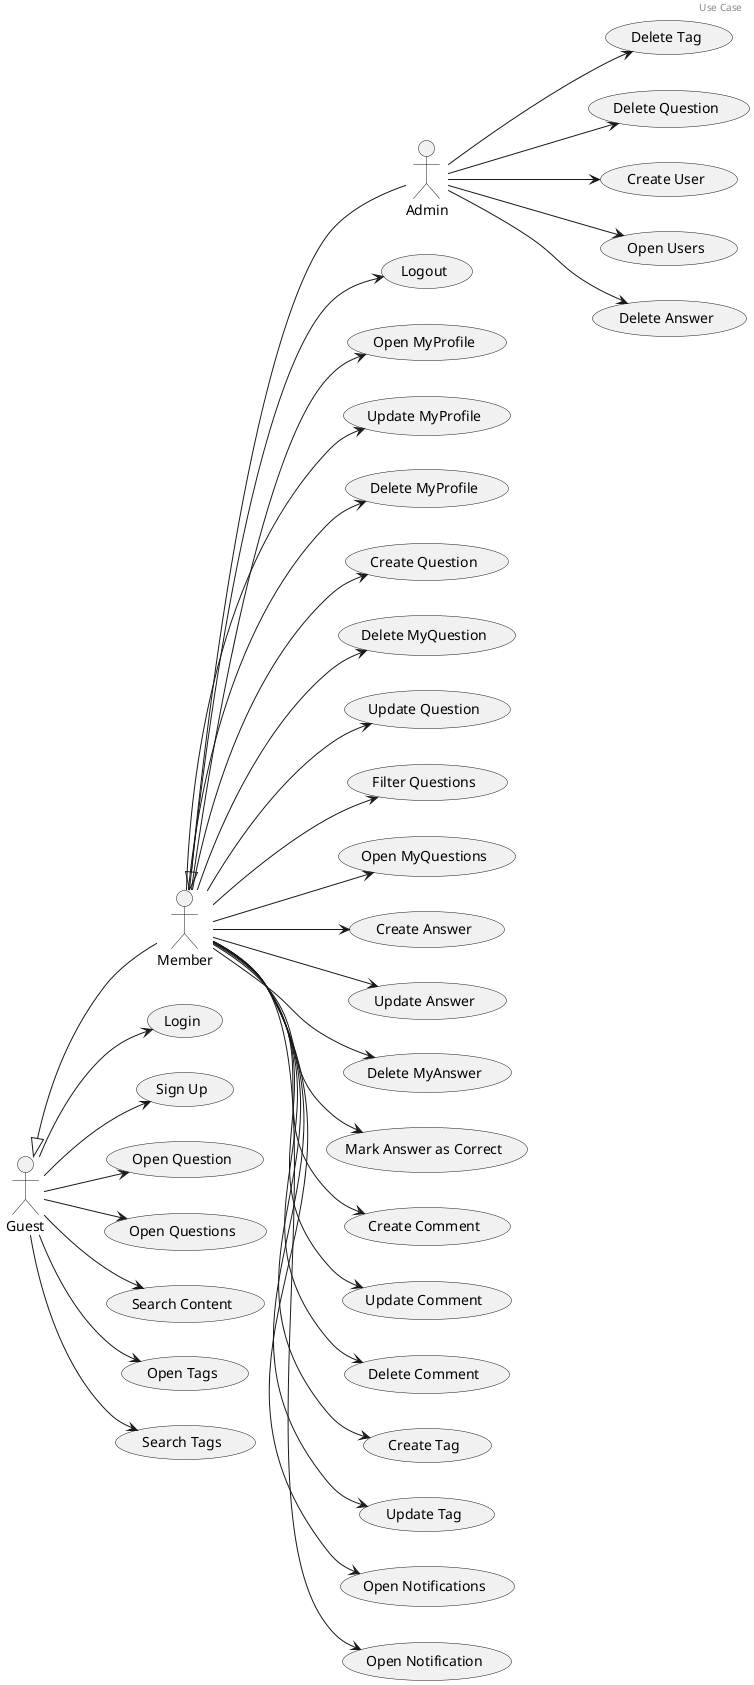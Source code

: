 @startuml

header Use Case

actor Guest
actor Member
actor Admin

Guest <|-down- Member
Member <|-down- Admin

left to right direction
(Login) as UC1
(Logout) as UC2
(Sign Up) as UC3
(Open MyProfile) as UC4
(Update MyProfile) as UC5
(Delete MyProfile) as UC6
(Open Question) as UC7
(Create Question) as UC8
(Delete MyQuestion) as UC9
(Update Question) as UC10
(Open Questions) as UC11
(Filter Questions) as UC12
(Open MyQuestions) as UC13
(Create Answer) as UC14
(Update Answer) as UC15
(Delete MyAnswer) as UC16
(Mark Answer as Correct) as UC17
(Create Comment) as UC18
(Update Comment) as UC19
(Delete Comment) as UC20
(Create Tag) as UC21
(Update Tag) as UC22
(Delete Tag) as UC24
(Search Content) as UC25
(Open Tags) as UC26
(Search Tags) as UC27
(Delete Question) as UC28
(Create User) as UC29
(Open Users) as UC30
(Delete Answer) as UC31
(Open Notifications) as UC33
(Open Notification) as UC34

Guest --> UC7
Guest --> UC11
Guest --> UC25
Guest --> UC26
Guest --> UC27
Guest --> UC1
Guest --> UC3

Member --> UC2
Member --> UC4
Member --> UC5
Member --> UC6
Member --> UC8
Member --> UC9
Member --> UC10
Member --> UC12
Member --> UC13
Member --> UC14
Member --> UC15
Member --> UC16
Member --> UC17
Member --> UC18
Member --> UC19
Member --> UC20
Member --> UC21
Member --> UC22
Member --> UC33
Member --> UC34

Admin --> UC24
Admin --> UC28
Admin --> UC29
Admin --> UC30
Admin --> UC31

@enduml